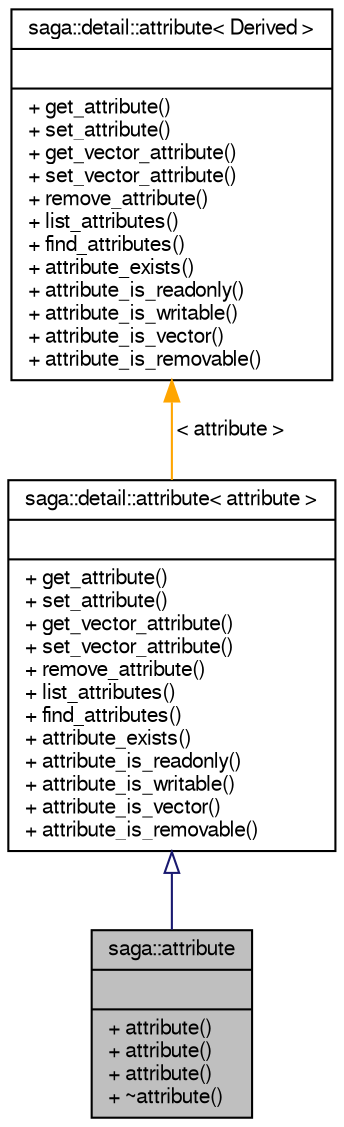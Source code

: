 digraph G
{
  bgcolor="transparent";
  edge [fontname="FreeSans",fontsize="10",labelfontname="FreeSans",labelfontsize="10"];
  node [fontname="FreeSans",fontsize="10",shape=record];
  Node1 [label="{saga::attribute\n||+ attribute()\l+ attribute()\l+ attribute()\l+ ~attribute()\l}",height=0.2,width=0.4,color="black", fillcolor="grey75", style="filled" fontcolor="black"];
  Node2 -> Node1 [dir="back",color="midnightblue",fontsize="10",style="solid",arrowtail="onormal",fontname="FreeSans"];
  Node2 [label="{saga::detail::attribute\< attribute \>\n||+ get_attribute()\l+ set_attribute()\l+ get_vector_attribute()\l+ set_vector_attribute()\l+ remove_attribute()\l+ list_attributes()\l+ find_attributes()\l+ attribute_exists()\l+ attribute_is_readonly()\l+ attribute_is_writable()\l+ attribute_is_vector()\l+ attribute_is_removable()\l}",height=0.2,width=0.4,color="black",URL="$structsaga_1_1detail_1_1attribute.html"];
  Node3 -> Node2 [dir="back",color="orange",fontsize="10",style="solid",label=" \< attribute \>" ,fontname="FreeSans"];
  Node3 [label="{saga::detail::attribute\< Derived \>\n||+ get_attribute()\l+ set_attribute()\l+ get_vector_attribute()\l+ set_vector_attribute()\l+ remove_attribute()\l+ list_attributes()\l+ find_attributes()\l+ attribute_exists()\l+ attribute_is_readonly()\l+ attribute_is_writable()\l+ attribute_is_vector()\l+ attribute_is_removable()\l}",height=0.2,width=0.4,color="black",URL="$structsaga_1_1detail_1_1attribute.html",tooltip="The SAGA attribute interface."];
}
